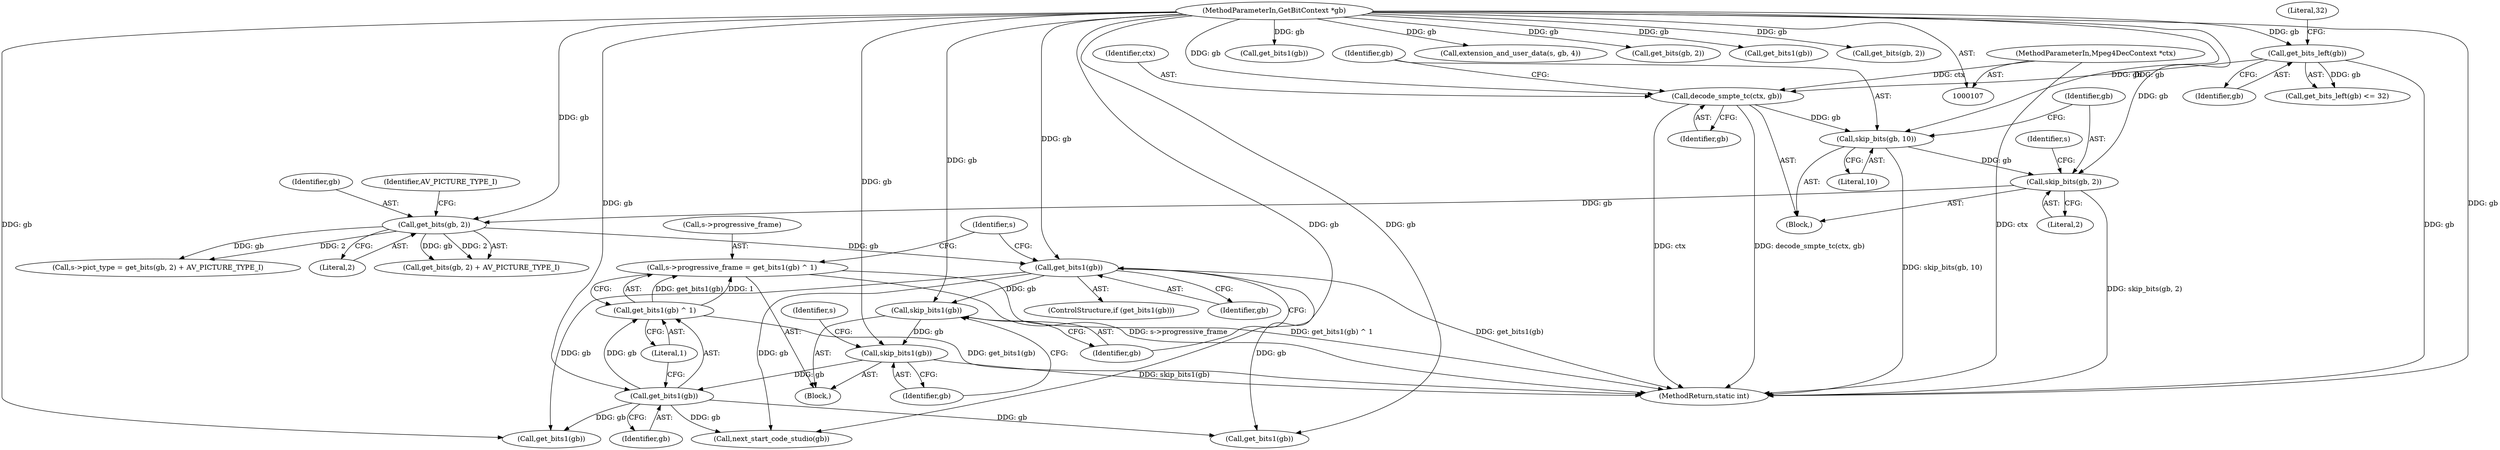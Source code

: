 digraph "0_FFmpeg_1f686d023b95219db933394a7704ad9aa5f01cbb@pointer" {
"1000166" [label="(Call,s->progressive_frame = get_bits1(gb) ^ 1)"];
"1000170" [label="(Call,get_bits1(gb) ^ 1)"];
"1000171" [label="(Call,get_bits1(gb))"];
"1000164" [label="(Call,skip_bits1(gb))"];
"1000162" [label="(Call,skip_bits1(gb))"];
"1000159" [label="(Call,get_bits1(gb))"];
"1000154" [label="(Call,get_bits(gb, 2))"];
"1000146" [label="(Call,skip_bits(gb, 2))"];
"1000143" [label="(Call,skip_bits(gb, 10))"];
"1000140" [label="(Call,decode_smpte_tc(ctx, gb))"];
"1000108" [label="(MethodParameterIn,Mpeg4DecContext *ctx)"];
"1000120" [label="(Call,get_bits_left(gb))"];
"1000109" [label="(MethodParameterIn,GetBitContext *gb)"];
"1000165" [label="(Identifier,gb)"];
"1000140" [label="(Call,decode_smpte_tc(ctx, gb))"];
"1000197" [label="(Call,get_bits1(gb))"];
"1000177" [label="(Identifier,s)"];
"1000146" [label="(Call,skip_bits(gb, 2))"];
"1000164" [label="(Call,skip_bits1(gb))"];
"1000122" [label="(Literal,32)"];
"1000223" [label="(Call,get_bits1(gb))"];
"1000170" [label="(Call,get_bits1(gb) ^ 1)"];
"1000145" [label="(Literal,10)"];
"1000166" [label="(Call,s->progressive_frame = get_bits1(gb) ^ 1)"];
"1000322" [label="(Call,next_start_code_studio(gb))"];
"1000148" [label="(Literal,2)"];
"1000144" [label="(Identifier,gb)"];
"1000324" [label="(Call,extension_and_user_data(s, gb, 4))"];
"1000160" [label="(Identifier,gb)"];
"1000173" [label="(Literal,1)"];
"1000147" [label="(Identifier,gb)"];
"1000108" [label="(MethodParameterIn,Mpeg4DecContext *ctx)"];
"1000158" [label="(ControlStructure,if (get_bits1(gb)))"];
"1000154" [label="(Call,get_bits(gb, 2))"];
"1000209" [label="(Call,get_bits(gb, 2))"];
"1000203" [label="(Call,get_bits1(gb))"];
"1000151" [label="(Identifier,s)"];
"1000109" [label="(MethodParameterIn,GetBitContext *gb)"];
"1000110" [label="(Block,)"];
"1000330" [label="(MethodReturn,static int)"];
"1000171" [label="(Call,get_bits1(gb))"];
"1000167" [label="(Call,s->progressive_frame)"];
"1000162" [label="(Call,skip_bits1(gb))"];
"1000153" [label="(Call,get_bits(gb, 2) + AV_PICTURE_TYPE_I)"];
"1000149" [label="(Call,s->pict_type = get_bits(gb, 2) + AV_PICTURE_TYPE_I)"];
"1000143" [label="(Call,skip_bits(gb, 10))"];
"1000121" [label="(Identifier,gb)"];
"1000142" [label="(Identifier,gb)"];
"1000155" [label="(Identifier,gb)"];
"1000216" [label="(Call,get_bits(gb, 2))"];
"1000161" [label="(Block,)"];
"1000157" [label="(Identifier,AV_PICTURE_TYPE_I)"];
"1000156" [label="(Literal,2)"];
"1000168" [label="(Identifier,s)"];
"1000159" [label="(Call,get_bits1(gb))"];
"1000141" [label="(Identifier,ctx)"];
"1000182" [label="(Call,get_bits1(gb))"];
"1000120" [label="(Call,get_bits_left(gb))"];
"1000119" [label="(Call,get_bits_left(gb) <= 32)"];
"1000172" [label="(Identifier,gb)"];
"1000163" [label="(Identifier,gb)"];
"1000166" -> "1000161"  [label="AST: "];
"1000166" -> "1000170"  [label="CFG: "];
"1000167" -> "1000166"  [label="AST: "];
"1000170" -> "1000166"  [label="AST: "];
"1000177" -> "1000166"  [label="CFG: "];
"1000166" -> "1000330"  [label="DDG: get_bits1(gb) ^ 1"];
"1000166" -> "1000330"  [label="DDG: s->progressive_frame"];
"1000170" -> "1000166"  [label="DDG: get_bits1(gb)"];
"1000170" -> "1000166"  [label="DDG: 1"];
"1000170" -> "1000173"  [label="CFG: "];
"1000171" -> "1000170"  [label="AST: "];
"1000173" -> "1000170"  [label="AST: "];
"1000170" -> "1000330"  [label="DDG: get_bits1(gb)"];
"1000171" -> "1000170"  [label="DDG: gb"];
"1000171" -> "1000172"  [label="CFG: "];
"1000172" -> "1000171"  [label="AST: "];
"1000173" -> "1000171"  [label="CFG: "];
"1000164" -> "1000171"  [label="DDG: gb"];
"1000109" -> "1000171"  [label="DDG: gb"];
"1000171" -> "1000182"  [label="DDG: gb"];
"1000171" -> "1000197"  [label="DDG: gb"];
"1000171" -> "1000322"  [label="DDG: gb"];
"1000164" -> "1000161"  [label="AST: "];
"1000164" -> "1000165"  [label="CFG: "];
"1000165" -> "1000164"  [label="AST: "];
"1000168" -> "1000164"  [label="CFG: "];
"1000164" -> "1000330"  [label="DDG: skip_bits1(gb)"];
"1000162" -> "1000164"  [label="DDG: gb"];
"1000109" -> "1000164"  [label="DDG: gb"];
"1000162" -> "1000161"  [label="AST: "];
"1000162" -> "1000163"  [label="CFG: "];
"1000163" -> "1000162"  [label="AST: "];
"1000165" -> "1000162"  [label="CFG: "];
"1000159" -> "1000162"  [label="DDG: gb"];
"1000109" -> "1000162"  [label="DDG: gb"];
"1000159" -> "1000158"  [label="AST: "];
"1000159" -> "1000160"  [label="CFG: "];
"1000160" -> "1000159"  [label="AST: "];
"1000163" -> "1000159"  [label="CFG: "];
"1000177" -> "1000159"  [label="CFG: "];
"1000159" -> "1000330"  [label="DDG: get_bits1(gb)"];
"1000154" -> "1000159"  [label="DDG: gb"];
"1000109" -> "1000159"  [label="DDG: gb"];
"1000159" -> "1000182"  [label="DDG: gb"];
"1000159" -> "1000197"  [label="DDG: gb"];
"1000159" -> "1000322"  [label="DDG: gb"];
"1000154" -> "1000153"  [label="AST: "];
"1000154" -> "1000156"  [label="CFG: "];
"1000155" -> "1000154"  [label="AST: "];
"1000156" -> "1000154"  [label="AST: "];
"1000157" -> "1000154"  [label="CFG: "];
"1000154" -> "1000149"  [label="DDG: gb"];
"1000154" -> "1000149"  [label="DDG: 2"];
"1000154" -> "1000153"  [label="DDG: gb"];
"1000154" -> "1000153"  [label="DDG: 2"];
"1000146" -> "1000154"  [label="DDG: gb"];
"1000109" -> "1000154"  [label="DDG: gb"];
"1000146" -> "1000110"  [label="AST: "];
"1000146" -> "1000148"  [label="CFG: "];
"1000147" -> "1000146"  [label="AST: "];
"1000148" -> "1000146"  [label="AST: "];
"1000151" -> "1000146"  [label="CFG: "];
"1000146" -> "1000330"  [label="DDG: skip_bits(gb, 2)"];
"1000143" -> "1000146"  [label="DDG: gb"];
"1000109" -> "1000146"  [label="DDG: gb"];
"1000143" -> "1000110"  [label="AST: "];
"1000143" -> "1000145"  [label="CFG: "];
"1000144" -> "1000143"  [label="AST: "];
"1000145" -> "1000143"  [label="AST: "];
"1000147" -> "1000143"  [label="CFG: "];
"1000143" -> "1000330"  [label="DDG: skip_bits(gb, 10)"];
"1000140" -> "1000143"  [label="DDG: gb"];
"1000109" -> "1000143"  [label="DDG: gb"];
"1000140" -> "1000110"  [label="AST: "];
"1000140" -> "1000142"  [label="CFG: "];
"1000141" -> "1000140"  [label="AST: "];
"1000142" -> "1000140"  [label="AST: "];
"1000144" -> "1000140"  [label="CFG: "];
"1000140" -> "1000330"  [label="DDG: ctx"];
"1000140" -> "1000330"  [label="DDG: decode_smpte_tc(ctx, gb)"];
"1000108" -> "1000140"  [label="DDG: ctx"];
"1000120" -> "1000140"  [label="DDG: gb"];
"1000109" -> "1000140"  [label="DDG: gb"];
"1000108" -> "1000107"  [label="AST: "];
"1000108" -> "1000330"  [label="DDG: ctx"];
"1000120" -> "1000119"  [label="AST: "];
"1000120" -> "1000121"  [label="CFG: "];
"1000121" -> "1000120"  [label="AST: "];
"1000122" -> "1000120"  [label="CFG: "];
"1000120" -> "1000330"  [label="DDG: gb"];
"1000120" -> "1000119"  [label="DDG: gb"];
"1000109" -> "1000120"  [label="DDG: gb"];
"1000109" -> "1000107"  [label="AST: "];
"1000109" -> "1000330"  [label="DDG: gb"];
"1000109" -> "1000182"  [label="DDG: gb"];
"1000109" -> "1000197"  [label="DDG: gb"];
"1000109" -> "1000203"  [label="DDG: gb"];
"1000109" -> "1000209"  [label="DDG: gb"];
"1000109" -> "1000216"  [label="DDG: gb"];
"1000109" -> "1000223"  [label="DDG: gb"];
"1000109" -> "1000322"  [label="DDG: gb"];
"1000109" -> "1000324"  [label="DDG: gb"];
}
